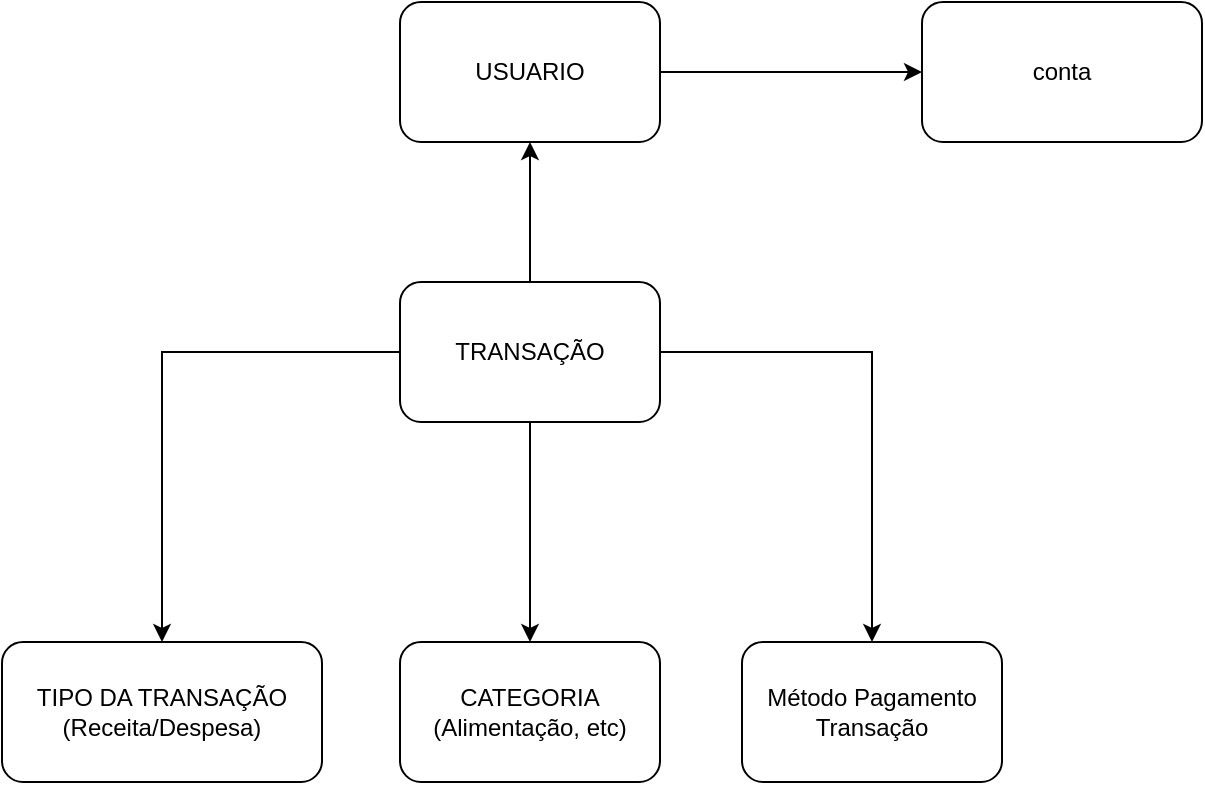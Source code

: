 <mxfile version="23.1.6" type="github" pages="3">
  <diagram name="Alto Nível" id="cH4bi2EA_BQN1r4iu-nr">
    <mxGraphModel dx="1195" dy="615" grid="1" gridSize="10" guides="1" tooltips="1" connect="1" arrows="1" fold="1" page="1" pageScale="1" pageWidth="827" pageHeight="1169" math="0" shadow="0">
      <root>
        <mxCell id="0" />
        <mxCell id="1" parent="0" />
        <mxCell id="ieT1tMFjo5GOy3hOXXk1-2" value="CATEGORIA&lt;br&gt;(Alimentação, etc)" style="rounded=1;whiteSpace=wrap;html=1;" parent="1" vertex="1">
          <mxGeometry x="349" y="390" width="130" height="70" as="geometry" />
        </mxCell>
        <mxCell id="__I5L635L_ld4ZJly0xx-4" value="TIPO DA TRANSAÇÃO&lt;br&gt;(Receita/Despesa)" style="rounded=1;whiteSpace=wrap;html=1;" parent="1" vertex="1">
          <mxGeometry x="150" y="390" width="160" height="70" as="geometry" />
        </mxCell>
        <mxCell id="__I5L635L_ld4ZJly0xx-22" value="" style="edgeStyle=orthogonalEdgeStyle;rounded=0;orthogonalLoop=1;jettySize=auto;html=1;entryX=0.5;entryY=1;entryDx=0;entryDy=0;" parent="1" source="__I5L635L_ld4ZJly0xx-5" target="__I5L635L_ld4ZJly0xx-20" edge="1">
          <mxGeometry relative="1" as="geometry">
            <mxPoint x="415" y="110" as="targetPoint" />
          </mxGeometry>
        </mxCell>
        <mxCell id="m29hl44UOFiR_-T47dIj-2" value="" style="edgeStyle=orthogonalEdgeStyle;rounded=0;orthogonalLoop=1;jettySize=auto;html=1;" parent="1" source="__I5L635L_ld4ZJly0xx-5" target="m29hl44UOFiR_-T47dIj-1" edge="1">
          <mxGeometry relative="1" as="geometry" />
        </mxCell>
        <mxCell id="m29hl44UOFiR_-T47dIj-3" style="edgeStyle=orthogonalEdgeStyle;rounded=0;orthogonalLoop=1;jettySize=auto;html=1;exitX=0.5;exitY=1;exitDx=0;exitDy=0;" parent="1" source="__I5L635L_ld4ZJly0xx-5" target="ieT1tMFjo5GOy3hOXXk1-2" edge="1">
          <mxGeometry relative="1" as="geometry" />
        </mxCell>
        <mxCell id="Zev7hNeoopmMD3paoUqQ-4" style="edgeStyle=orthogonalEdgeStyle;rounded=0;orthogonalLoop=1;jettySize=auto;html=1;exitX=0;exitY=0.5;exitDx=0;exitDy=0;entryX=0.5;entryY=0;entryDx=0;entryDy=0;" edge="1" parent="1" source="__I5L635L_ld4ZJly0xx-5" target="__I5L635L_ld4ZJly0xx-4">
          <mxGeometry relative="1" as="geometry" />
        </mxCell>
        <mxCell id="__I5L635L_ld4ZJly0xx-5" value="TRANSAÇÃO" style="rounded=1;whiteSpace=wrap;html=1;" parent="1" vertex="1">
          <mxGeometry x="349" y="210" width="130" height="70" as="geometry" />
        </mxCell>
        <mxCell id="Zev7hNeoopmMD3paoUqQ-2" value="" style="edgeStyle=orthogonalEdgeStyle;rounded=0;orthogonalLoop=1;jettySize=auto;html=1;" edge="1" parent="1" source="__I5L635L_ld4ZJly0xx-20" target="Zev7hNeoopmMD3paoUqQ-1">
          <mxGeometry relative="1" as="geometry" />
        </mxCell>
        <mxCell id="__I5L635L_ld4ZJly0xx-20" value="USUARIO" style="rounded=1;whiteSpace=wrap;html=1;" parent="1" vertex="1">
          <mxGeometry x="349" y="70" width="130" height="70" as="geometry" />
        </mxCell>
        <mxCell id="m29hl44UOFiR_-T47dIj-1" value="Método Pagamento Transação" style="rounded=1;whiteSpace=wrap;html=1;" parent="1" vertex="1">
          <mxGeometry x="520" y="390" width="130" height="70" as="geometry" />
        </mxCell>
        <mxCell id="Zev7hNeoopmMD3paoUqQ-1" value="conta" style="rounded=1;whiteSpace=wrap;html=1;" vertex="1" parent="1">
          <mxGeometry x="610" y="70" width="140" height="70" as="geometry" />
        </mxCell>
      </root>
    </mxGraphModel>
  </diagram>
  <diagram id="qvosK830_evXMeBNXfIy" name="Página-2">
    <mxGraphModel dx="989" dy="1678" grid="1" gridSize="10" guides="1" tooltips="1" connect="1" arrows="1" fold="1" page="1" pageScale="1" pageWidth="827" pageHeight="1169" math="0" shadow="0">
      <root>
        <mxCell id="0" />
        <mxCell id="1" parent="0" />
        <mxCell id="zziD_Y4kxKj4XRt3tueU-30" style="edgeStyle=orthogonalEdgeStyle;rounded=0;orthogonalLoop=1;jettySize=auto;html=1;" edge="1" parent="1" source="cZjALBE5HlILYkOKKS6k-20">
          <mxGeometry relative="1" as="geometry">
            <mxPoint x="414" y="220" as="targetPoint" />
          </mxGeometry>
        </mxCell>
        <mxCell id="cZjALBE5HlILYkOKKS6k-20" value="TRANSAÇÃO" style="swimlane;fontStyle=0;childLayout=stackLayout;horizontal=1;startSize=30;horizontalStack=0;resizeParent=1;resizeParentMax=0;resizeLast=0;collapsible=1;marginBottom=0;whiteSpace=wrap;html=1;" parent="1" vertex="1">
          <mxGeometry x="344" y="280" width="140" height="270" as="geometry" />
        </mxCell>
        <mxCell id="cZjALBE5HlILYkOKKS6k-21" value="ID" style="text;strokeColor=none;fillColor=none;align=left;verticalAlign=middle;spacingLeft=4;spacingRight=4;overflow=hidden;points=[[0,0.5],[1,0.5]];portConstraint=eastwest;rotatable=0;whiteSpace=wrap;html=1;" parent="cZjALBE5HlILYkOKKS6k-20" vertex="1">
          <mxGeometry y="30" width="140" height="30" as="geometry" />
        </mxCell>
        <mxCell id="cZjALBE5HlILYkOKKS6k-34" value="Descrição" style="text;strokeColor=none;fillColor=none;align=left;verticalAlign=middle;spacingLeft=4;spacingRight=4;overflow=hidden;points=[[0,0.5],[1,0.5]];portConstraint=eastwest;rotatable=0;whiteSpace=wrap;html=1;" parent="cZjALBE5HlILYkOKKS6k-20" vertex="1">
          <mxGeometry y="60" width="140" height="30" as="geometry" />
        </mxCell>
        <mxCell id="cZjALBE5HlILYkOKKS6k-35" value="Valor" style="text;strokeColor=none;fillColor=none;align=left;verticalAlign=middle;spacingLeft=4;spacingRight=4;overflow=hidden;points=[[0,0.5],[1,0.5]];portConstraint=eastwest;rotatable=0;whiteSpace=wrap;html=1;" parent="cZjALBE5HlILYkOKKS6k-20" vertex="1">
          <mxGeometry y="90" width="140" height="30" as="geometry" />
        </mxCell>
        <mxCell id="cZjALBE5HlILYkOKKS6k-30" value="Data da Transação" style="text;strokeColor=none;fillColor=none;align=left;verticalAlign=middle;spacingLeft=4;spacingRight=4;overflow=hidden;points=[[0,0.5],[1,0.5]];portConstraint=eastwest;rotatable=0;whiteSpace=wrap;html=1;" parent="cZjALBE5HlILYkOKKS6k-20" vertex="1">
          <mxGeometry y="120" width="140" height="30" as="geometry" />
        </mxCell>
        <mxCell id="cZjALBE5HlILYkOKKS6k-32" value="Tipo Transação" style="text;strokeColor=none;fillColor=none;align=left;verticalAlign=middle;spacingLeft=4;spacingRight=4;overflow=hidden;points=[[0,0.5],[1,0.5]];portConstraint=eastwest;rotatable=0;whiteSpace=wrap;html=1;" parent="cZjALBE5HlILYkOKKS6k-20" vertex="1">
          <mxGeometry y="150" width="140" height="30" as="geometry" />
        </mxCell>
        <mxCell id="cZjALBE5HlILYkOKKS6k-33" value="Categoria" style="text;strokeColor=none;fillColor=none;align=left;verticalAlign=middle;spacingLeft=4;spacingRight=4;overflow=hidden;points=[[0,0.5],[1,0.5]];portConstraint=eastwest;rotatable=0;whiteSpace=wrap;html=1;" parent="cZjALBE5HlILYkOKKS6k-20" vertex="1">
          <mxGeometry y="180" width="140" height="30" as="geometry" />
        </mxCell>
        <mxCell id="0eNxQ0qt-DPrTqlIWeLJ-1" value="Método Pagamento" style="text;strokeColor=none;fillColor=none;align=left;verticalAlign=middle;spacingLeft=4;spacingRight=4;overflow=hidden;points=[[0,0.5],[1,0.5]];portConstraint=eastwest;rotatable=0;whiteSpace=wrap;html=1;" parent="cZjALBE5HlILYkOKKS6k-20" vertex="1">
          <mxGeometry y="210" width="140" height="30" as="geometry" />
        </mxCell>
        <mxCell id="cZjALBE5HlILYkOKKS6k-31" value="Carteira" style="text;strokeColor=none;fillColor=none;align=left;verticalAlign=middle;spacingLeft=4;spacingRight=4;overflow=hidden;points=[[0,0.5],[1,0.5]];portConstraint=eastwest;rotatable=0;whiteSpace=wrap;html=1;" parent="cZjALBE5HlILYkOKKS6k-20" vertex="1">
          <mxGeometry y="240" width="140" height="30" as="geometry" />
        </mxCell>
        <mxCell id="zziD_Y4kxKj4XRt3tueU-66" style="edgeStyle=orthogonalEdgeStyle;rounded=0;orthogonalLoop=1;jettySize=auto;html=1;" edge="1" parent="1" source="0eNxQ0qt-DPrTqlIWeLJ-2" target="cZjALBE5HlILYkOKKS6k-32">
          <mxGeometry relative="1" as="geometry" />
        </mxCell>
        <mxCell id="0eNxQ0qt-DPrTqlIWeLJ-2" value="TIPO TRANSAÇÃO" style="swimlane;fontStyle=0;childLayout=stackLayout;horizontal=1;startSize=30;horizontalStack=0;resizeParent=1;resizeParentMax=0;resizeLast=0;collapsible=1;marginBottom=0;whiteSpace=wrap;html=1;" parent="1" vertex="1">
          <mxGeometry x="130" y="600" width="140" height="90" as="geometry" />
        </mxCell>
        <mxCell id="0eNxQ0qt-DPrTqlIWeLJ-3" value="ID" style="text;strokeColor=none;fillColor=none;align=left;verticalAlign=middle;spacingLeft=4;spacingRight=4;overflow=hidden;points=[[0,0.5],[1,0.5]];portConstraint=eastwest;rotatable=0;whiteSpace=wrap;html=1;" parent="0eNxQ0qt-DPrTqlIWeLJ-2" vertex="1">
          <mxGeometry y="30" width="140" height="30" as="geometry" />
        </mxCell>
        <mxCell id="0eNxQ0qt-DPrTqlIWeLJ-4" value="Nome" style="text;strokeColor=none;fillColor=none;align=left;verticalAlign=middle;spacingLeft=4;spacingRight=4;overflow=hidden;points=[[0,0.5],[1,0.5]];portConstraint=eastwest;rotatable=0;whiteSpace=wrap;html=1;" parent="0eNxQ0qt-DPrTqlIWeLJ-2" vertex="1">
          <mxGeometry y="60" width="140" height="30" as="geometry" />
        </mxCell>
        <mxCell id="zziD_Y4kxKj4XRt3tueU-67" style="edgeStyle=orthogonalEdgeStyle;rounded=0;orthogonalLoop=1;jettySize=auto;html=1;" edge="1" parent="1" source="0eNxQ0qt-DPrTqlIWeLJ-6" target="cZjALBE5HlILYkOKKS6k-33">
          <mxGeometry relative="1" as="geometry" />
        </mxCell>
        <mxCell id="0eNxQ0qt-DPrTqlIWeLJ-6" value="CATEGORIA" style="swimlane;fontStyle=0;childLayout=stackLayout;horizontal=1;startSize=30;horizontalStack=0;resizeParent=1;resizeParentMax=0;resizeLast=0;collapsible=1;marginBottom=0;whiteSpace=wrap;html=1;" parent="1" vertex="1">
          <mxGeometry x="610" y="300" width="140" height="90" as="geometry" />
        </mxCell>
        <mxCell id="0eNxQ0qt-DPrTqlIWeLJ-7" value="ID" style="text;strokeColor=none;fillColor=none;align=left;verticalAlign=middle;spacingLeft=4;spacingRight=4;overflow=hidden;points=[[0,0.5],[1,0.5]];portConstraint=eastwest;rotatable=0;whiteSpace=wrap;html=1;" parent="0eNxQ0qt-DPrTqlIWeLJ-6" vertex="1">
          <mxGeometry y="30" width="140" height="30" as="geometry" />
        </mxCell>
        <mxCell id="0eNxQ0qt-DPrTqlIWeLJ-8" value="Nome" style="text;strokeColor=none;fillColor=none;align=left;verticalAlign=middle;spacingLeft=4;spacingRight=4;overflow=hidden;points=[[0,0.5],[1,0.5]];portConstraint=eastwest;rotatable=0;whiteSpace=wrap;html=1;" parent="0eNxQ0qt-DPrTqlIWeLJ-6" vertex="1">
          <mxGeometry y="60" width="140" height="30" as="geometry" />
        </mxCell>
        <mxCell id="zziD_Y4kxKj4XRt3tueU-68" style="edgeStyle=orthogonalEdgeStyle;rounded=0;orthogonalLoop=1;jettySize=auto;html=1;" edge="1" parent="1" source="0eNxQ0qt-DPrTqlIWeLJ-9" target="0eNxQ0qt-DPrTqlIWeLJ-1">
          <mxGeometry relative="1" as="geometry" />
        </mxCell>
        <mxCell id="0eNxQ0qt-DPrTqlIWeLJ-9" value="MÉTODO PAGAMENTO" style="swimlane;fontStyle=0;childLayout=stackLayout;horizontal=1;startSize=30;horizontalStack=0;resizeParent=1;resizeParentMax=0;resizeLast=0;collapsible=1;marginBottom=0;whiteSpace=wrap;html=1;" parent="1" vertex="1">
          <mxGeometry x="519" y="600" width="180" height="90" as="geometry" />
        </mxCell>
        <mxCell id="0eNxQ0qt-DPrTqlIWeLJ-10" value="ID" style="text;strokeColor=none;fillColor=none;align=left;verticalAlign=middle;spacingLeft=4;spacingRight=4;overflow=hidden;points=[[0,0.5],[1,0.5]];portConstraint=eastwest;rotatable=0;whiteSpace=wrap;html=1;" parent="0eNxQ0qt-DPrTqlIWeLJ-9" vertex="1">
          <mxGeometry y="30" width="180" height="30" as="geometry" />
        </mxCell>
        <mxCell id="0eNxQ0qt-DPrTqlIWeLJ-11" value="Nome" style="text;strokeColor=none;fillColor=none;align=left;verticalAlign=middle;spacingLeft=4;spacingRight=4;overflow=hidden;points=[[0,0.5],[1,0.5]];portConstraint=eastwest;rotatable=0;whiteSpace=wrap;html=1;" parent="0eNxQ0qt-DPrTqlIWeLJ-9" vertex="1">
          <mxGeometry y="60" width="180" height="30" as="geometry" />
        </mxCell>
        <mxCell id="zziD_Y4kxKj4XRt3tueU-59" style="edgeStyle=orthogonalEdgeStyle;rounded=0;orthogonalLoop=1;jettySize=auto;html=1;" edge="1" parent="1" source="zziD_Y4kxKj4XRt3tueU-46" target="zziD_Y4kxKj4XRt3tueU-51">
          <mxGeometry relative="1" as="geometry" />
        </mxCell>
        <mxCell id="zziD_Y4kxKj4XRt3tueU-46" value="Carteira" style="swimlane;fontStyle=0;childLayout=stackLayout;horizontal=1;startSize=30;horizontalStack=0;resizeParent=1;resizeParentMax=0;resizeLast=0;collapsible=1;marginBottom=0;whiteSpace=wrap;html=1;" vertex="1" parent="1">
          <mxGeometry x="344" y="70" width="140" height="150" as="geometry" />
        </mxCell>
        <mxCell id="zziD_Y4kxKj4XRt3tueU-47" value="ID" style="text;strokeColor=none;fillColor=none;align=left;verticalAlign=middle;spacingLeft=4;spacingRight=4;overflow=hidden;points=[[0,0.5],[1,0.5]];portConstraint=eastwest;rotatable=0;whiteSpace=wrap;html=1;" vertex="1" parent="zziD_Y4kxKj4XRt3tueU-46">
          <mxGeometry y="30" width="140" height="30" as="geometry" />
        </mxCell>
        <mxCell id="zziD_Y4kxKj4XRt3tueU-48" value="Descrição" style="text;strokeColor=none;fillColor=none;align=left;verticalAlign=middle;spacingLeft=4;spacingRight=4;overflow=hidden;points=[[0,0.5],[1,0.5]];portConstraint=eastwest;rotatable=0;whiteSpace=wrap;html=1;" vertex="1" parent="zziD_Y4kxKj4XRt3tueU-46">
          <mxGeometry y="60" width="140" height="30" as="geometry" />
        </mxCell>
        <mxCell id="zziD_Y4kxKj4XRt3tueU-49" value="Saldo" style="text;strokeColor=none;fillColor=none;align=left;verticalAlign=middle;spacingLeft=4;spacingRight=4;overflow=hidden;points=[[0,0.5],[1,0.5]];portConstraint=eastwest;rotatable=0;whiteSpace=wrap;html=1;" vertex="1" parent="zziD_Y4kxKj4XRt3tueU-46">
          <mxGeometry y="90" width="140" height="30" as="geometry" />
        </mxCell>
        <mxCell id="zziD_Y4kxKj4XRt3tueU-50" value="List&amp;lt;Transação&amp;gt;" style="text;strokeColor=none;fillColor=none;align=left;verticalAlign=middle;spacingLeft=4;spacingRight=4;overflow=hidden;points=[[0,0.5],[1,0.5]];portConstraint=eastwest;rotatable=0;whiteSpace=wrap;html=1;" vertex="1" parent="zziD_Y4kxKj4XRt3tueU-46">
          <mxGeometry y="120" width="140" height="30" as="geometry" />
        </mxCell>
        <mxCell id="zziD_Y4kxKj4XRt3tueU-51" value="Usuario" style="swimlane;fontStyle=0;childLayout=stackLayout;horizontal=1;startSize=30;horizontalStack=0;resizeParent=1;resizeParentMax=0;resizeLast=0;collapsible=1;marginBottom=0;whiteSpace=wrap;html=1;" vertex="1" parent="1">
          <mxGeometry x="344" y="-210" width="140" height="210" as="geometry" />
        </mxCell>
        <mxCell id="zziD_Y4kxKj4XRt3tueU-52" value="ID" style="text;strokeColor=none;fillColor=none;align=left;verticalAlign=middle;spacingLeft=4;spacingRight=4;overflow=hidden;points=[[0,0.5],[1,0.5]];portConstraint=eastwest;rotatable=0;whiteSpace=wrap;html=1;" vertex="1" parent="zziD_Y4kxKj4XRt3tueU-51">
          <mxGeometry y="30" width="140" height="30" as="geometry" />
        </mxCell>
        <mxCell id="zziD_Y4kxKj4XRt3tueU-53" value="Nome" style="text;strokeColor=none;fillColor=none;align=left;verticalAlign=middle;spacingLeft=4;spacingRight=4;overflow=hidden;points=[[0,0.5],[1,0.5]];portConstraint=eastwest;rotatable=0;whiteSpace=wrap;html=1;" vertex="1" parent="zziD_Y4kxKj4XRt3tueU-51">
          <mxGeometry y="60" width="140" height="30" as="geometry" />
        </mxCell>
        <mxCell id="zziD_Y4kxKj4XRt3tueU-64" value="Login" style="text;strokeColor=none;fillColor=none;align=left;verticalAlign=middle;spacingLeft=4;spacingRight=4;overflow=hidden;points=[[0,0.5],[1,0.5]];portConstraint=eastwest;rotatable=0;whiteSpace=wrap;html=1;" vertex="1" parent="zziD_Y4kxKj4XRt3tueU-51">
          <mxGeometry y="90" width="140" height="30" as="geometry" />
        </mxCell>
        <mxCell id="zziD_Y4kxKj4XRt3tueU-60" value="Senha" style="text;strokeColor=none;fillColor=none;align=left;verticalAlign=middle;spacingLeft=4;spacingRight=4;overflow=hidden;points=[[0,0.5],[1,0.5]];portConstraint=eastwest;rotatable=0;whiteSpace=wrap;html=1;" vertex="1" parent="zziD_Y4kxKj4XRt3tueU-51">
          <mxGeometry y="120" width="140" height="30" as="geometry" />
        </mxCell>
        <mxCell id="zziD_Y4kxKj4XRt3tueU-63" value="Email" style="text;strokeColor=none;fillColor=none;align=left;verticalAlign=middle;spacingLeft=4;spacingRight=4;overflow=hidden;points=[[0,0.5],[1,0.5]];portConstraint=eastwest;rotatable=0;whiteSpace=wrap;html=1;" vertex="1" parent="zziD_Y4kxKj4XRt3tueU-51">
          <mxGeometry y="150" width="140" height="30" as="geometry" />
        </mxCell>
        <mxCell id="zziD_Y4kxKj4XRt3tueU-57" value="List&amp;lt;Carteira&amp;gt;" style="text;strokeColor=none;fillColor=none;align=left;verticalAlign=middle;spacingLeft=4;spacingRight=4;overflow=hidden;points=[[0,0.5],[1,0.5]];portConstraint=eastwest;rotatable=0;whiteSpace=wrap;html=1;" vertex="1" parent="zziD_Y4kxKj4XRt3tueU-51">
          <mxGeometry y="180" width="140" height="30" as="geometry" />
        </mxCell>
      </root>
    </mxGraphModel>
  </diagram>
  <diagram id="YeWuJtxwnFQPpCTmMdFk" name="Página-3">
    <mxGraphModel dx="989" dy="509" grid="1" gridSize="10" guides="1" tooltips="1" connect="1" arrows="1" fold="1" page="1" pageScale="1" pageWidth="827" pageHeight="1169" math="0" shadow="0">
      <root>
        <mxCell id="0" />
        <mxCell id="1" parent="0" />
        <mxCell id="47PVQop2BpMlOmQcL9-N-2" value="CARTEIRA" style="swimlane;fontStyle=0;childLayout=stackLayout;horizontal=1;startSize=30;horizontalStack=0;resizeParent=1;resizeParentMax=0;resizeLast=0;collapsible=1;marginBottom=0;whiteSpace=wrap;html=1;" vertex="1" parent="1">
          <mxGeometry x="400" y="220" width="140" height="120" as="geometry" />
        </mxCell>
        <mxCell id="47PVQop2BpMlOmQcL9-N-3" value="Nome" style="text;strokeColor=none;fillColor=none;align=left;verticalAlign=middle;spacingLeft=4;spacingRight=4;overflow=hidden;points=[[0,0.5],[1,0.5]];portConstraint=eastwest;rotatable=0;whiteSpace=wrap;html=1;" vertex="1" parent="47PVQop2BpMlOmQcL9-N-2">
          <mxGeometry y="30" width="140" height="30" as="geometry" />
        </mxCell>
        <mxCell id="47PVQop2BpMlOmQcL9-N-4" value="Periodo" style="text;strokeColor=none;fillColor=none;align=left;verticalAlign=middle;spacingLeft=4;spacingRight=4;overflow=hidden;points=[[0,0.5],[1,0.5]];portConstraint=eastwest;rotatable=0;whiteSpace=wrap;html=1;" vertex="1" parent="47PVQop2BpMlOmQcL9-N-2">
          <mxGeometry y="60" width="140" height="30" as="geometry" />
        </mxCell>
        <mxCell id="47PVQop2BpMlOmQcL9-N-5" value="list&amp;lt;transação&amp;gt;" style="text;strokeColor=none;fillColor=none;align=left;verticalAlign=middle;spacingLeft=4;spacingRight=4;overflow=hidden;points=[[0,0.5],[1,0.5]];portConstraint=eastwest;rotatable=0;whiteSpace=wrap;html=1;" vertex="1" parent="47PVQop2BpMlOmQcL9-N-2">
          <mxGeometry y="90" width="140" height="30" as="geometry" />
        </mxCell>
        <mxCell id="47PVQop2BpMlOmQcL9-N-6" value="CARTEIRA" style="swimlane;fontStyle=0;childLayout=stackLayout;horizontal=1;startSize=30;horizontalStack=0;resizeParent=1;resizeParentMax=0;resizeLast=0;collapsible=1;marginBottom=0;whiteSpace=wrap;html=1;" vertex="1" parent="1">
          <mxGeometry x="110" y="220" width="140" height="120" as="geometry" />
        </mxCell>
        <mxCell id="47PVQop2BpMlOmQcL9-N-7" value="Nome" style="text;strokeColor=none;fillColor=none;align=left;verticalAlign=middle;spacingLeft=4;spacingRight=4;overflow=hidden;points=[[0,0.5],[1,0.5]];portConstraint=eastwest;rotatable=0;whiteSpace=wrap;html=1;" vertex="1" parent="47PVQop2BpMlOmQcL9-N-6">
          <mxGeometry y="30" width="140" height="30" as="geometry" />
        </mxCell>
        <mxCell id="47PVQop2BpMlOmQcL9-N-8" value="Periodo" style="text;strokeColor=none;fillColor=none;align=left;verticalAlign=middle;spacingLeft=4;spacingRight=4;overflow=hidden;points=[[0,0.5],[1,0.5]];portConstraint=eastwest;rotatable=0;whiteSpace=wrap;html=1;" vertex="1" parent="47PVQop2BpMlOmQcL9-N-6">
          <mxGeometry y="60" width="140" height="30" as="geometry" />
        </mxCell>
        <mxCell id="47PVQop2BpMlOmQcL9-N-9" value="list&amp;lt;transação&amp;gt;" style="text;strokeColor=none;fillColor=none;align=left;verticalAlign=middle;spacingLeft=4;spacingRight=4;overflow=hidden;points=[[0,0.5],[1,0.5]];portConstraint=eastwest;rotatable=0;whiteSpace=wrap;html=1;" vertex="1" parent="47PVQop2BpMlOmQcL9-N-6">
          <mxGeometry y="90" width="140" height="30" as="geometry" />
        </mxCell>
        <mxCell id="47PVQop2BpMlOmQcL9-N-10" value="USUARIO" style="swimlane;fontStyle=0;childLayout=stackLayout;horizontal=1;startSize=30;horizontalStack=0;resizeParent=1;resizeParentMax=0;resizeLast=0;collapsible=1;marginBottom=0;whiteSpace=wrap;html=1;" vertex="1" parent="1">
          <mxGeometry x="240" y="50" width="140" height="90" as="geometry" />
        </mxCell>
        <mxCell id="47PVQop2BpMlOmQcL9-N-11" value="Item 1" style="text;strokeColor=none;fillColor=none;align=left;verticalAlign=middle;spacingLeft=4;spacingRight=4;overflow=hidden;points=[[0,0.5],[1,0.5]];portConstraint=eastwest;rotatable=0;whiteSpace=wrap;html=1;" vertex="1" parent="47PVQop2BpMlOmQcL9-N-10">
          <mxGeometry y="30" width="140" height="30" as="geometry" />
        </mxCell>
        <mxCell id="47PVQop2BpMlOmQcL9-N-13" value="list&amp;lt;Carteira&amp;gt;" style="text;strokeColor=none;fillColor=none;align=left;verticalAlign=middle;spacingLeft=4;spacingRight=4;overflow=hidden;points=[[0,0.5],[1,0.5]];portConstraint=eastwest;rotatable=0;whiteSpace=wrap;html=1;" vertex="1" parent="47PVQop2BpMlOmQcL9-N-10">
          <mxGeometry y="60" width="140" height="30" as="geometry" />
        </mxCell>
        <mxCell id="47PVQop2BpMlOmQcL9-N-15" style="edgeStyle=orthogonalEdgeStyle;rounded=0;orthogonalLoop=1;jettySize=auto;html=1;exitX=1;exitY=0.5;exitDx=0;exitDy=0;entryX=0.5;entryY=0;entryDx=0;entryDy=0;" edge="1" parent="1" source="47PVQop2BpMlOmQcL9-N-13" target="47PVQop2BpMlOmQcL9-N-2">
          <mxGeometry relative="1" as="geometry" />
        </mxCell>
        <mxCell id="47PVQop2BpMlOmQcL9-N-16" style="edgeStyle=orthogonalEdgeStyle;rounded=0;orthogonalLoop=1;jettySize=auto;html=1;entryX=0.25;entryY=0;entryDx=0;entryDy=0;" edge="1" parent="1" source="47PVQop2BpMlOmQcL9-N-13" target="47PVQop2BpMlOmQcL9-N-6">
          <mxGeometry relative="1" as="geometry" />
        </mxCell>
      </root>
    </mxGraphModel>
  </diagram>
</mxfile>
